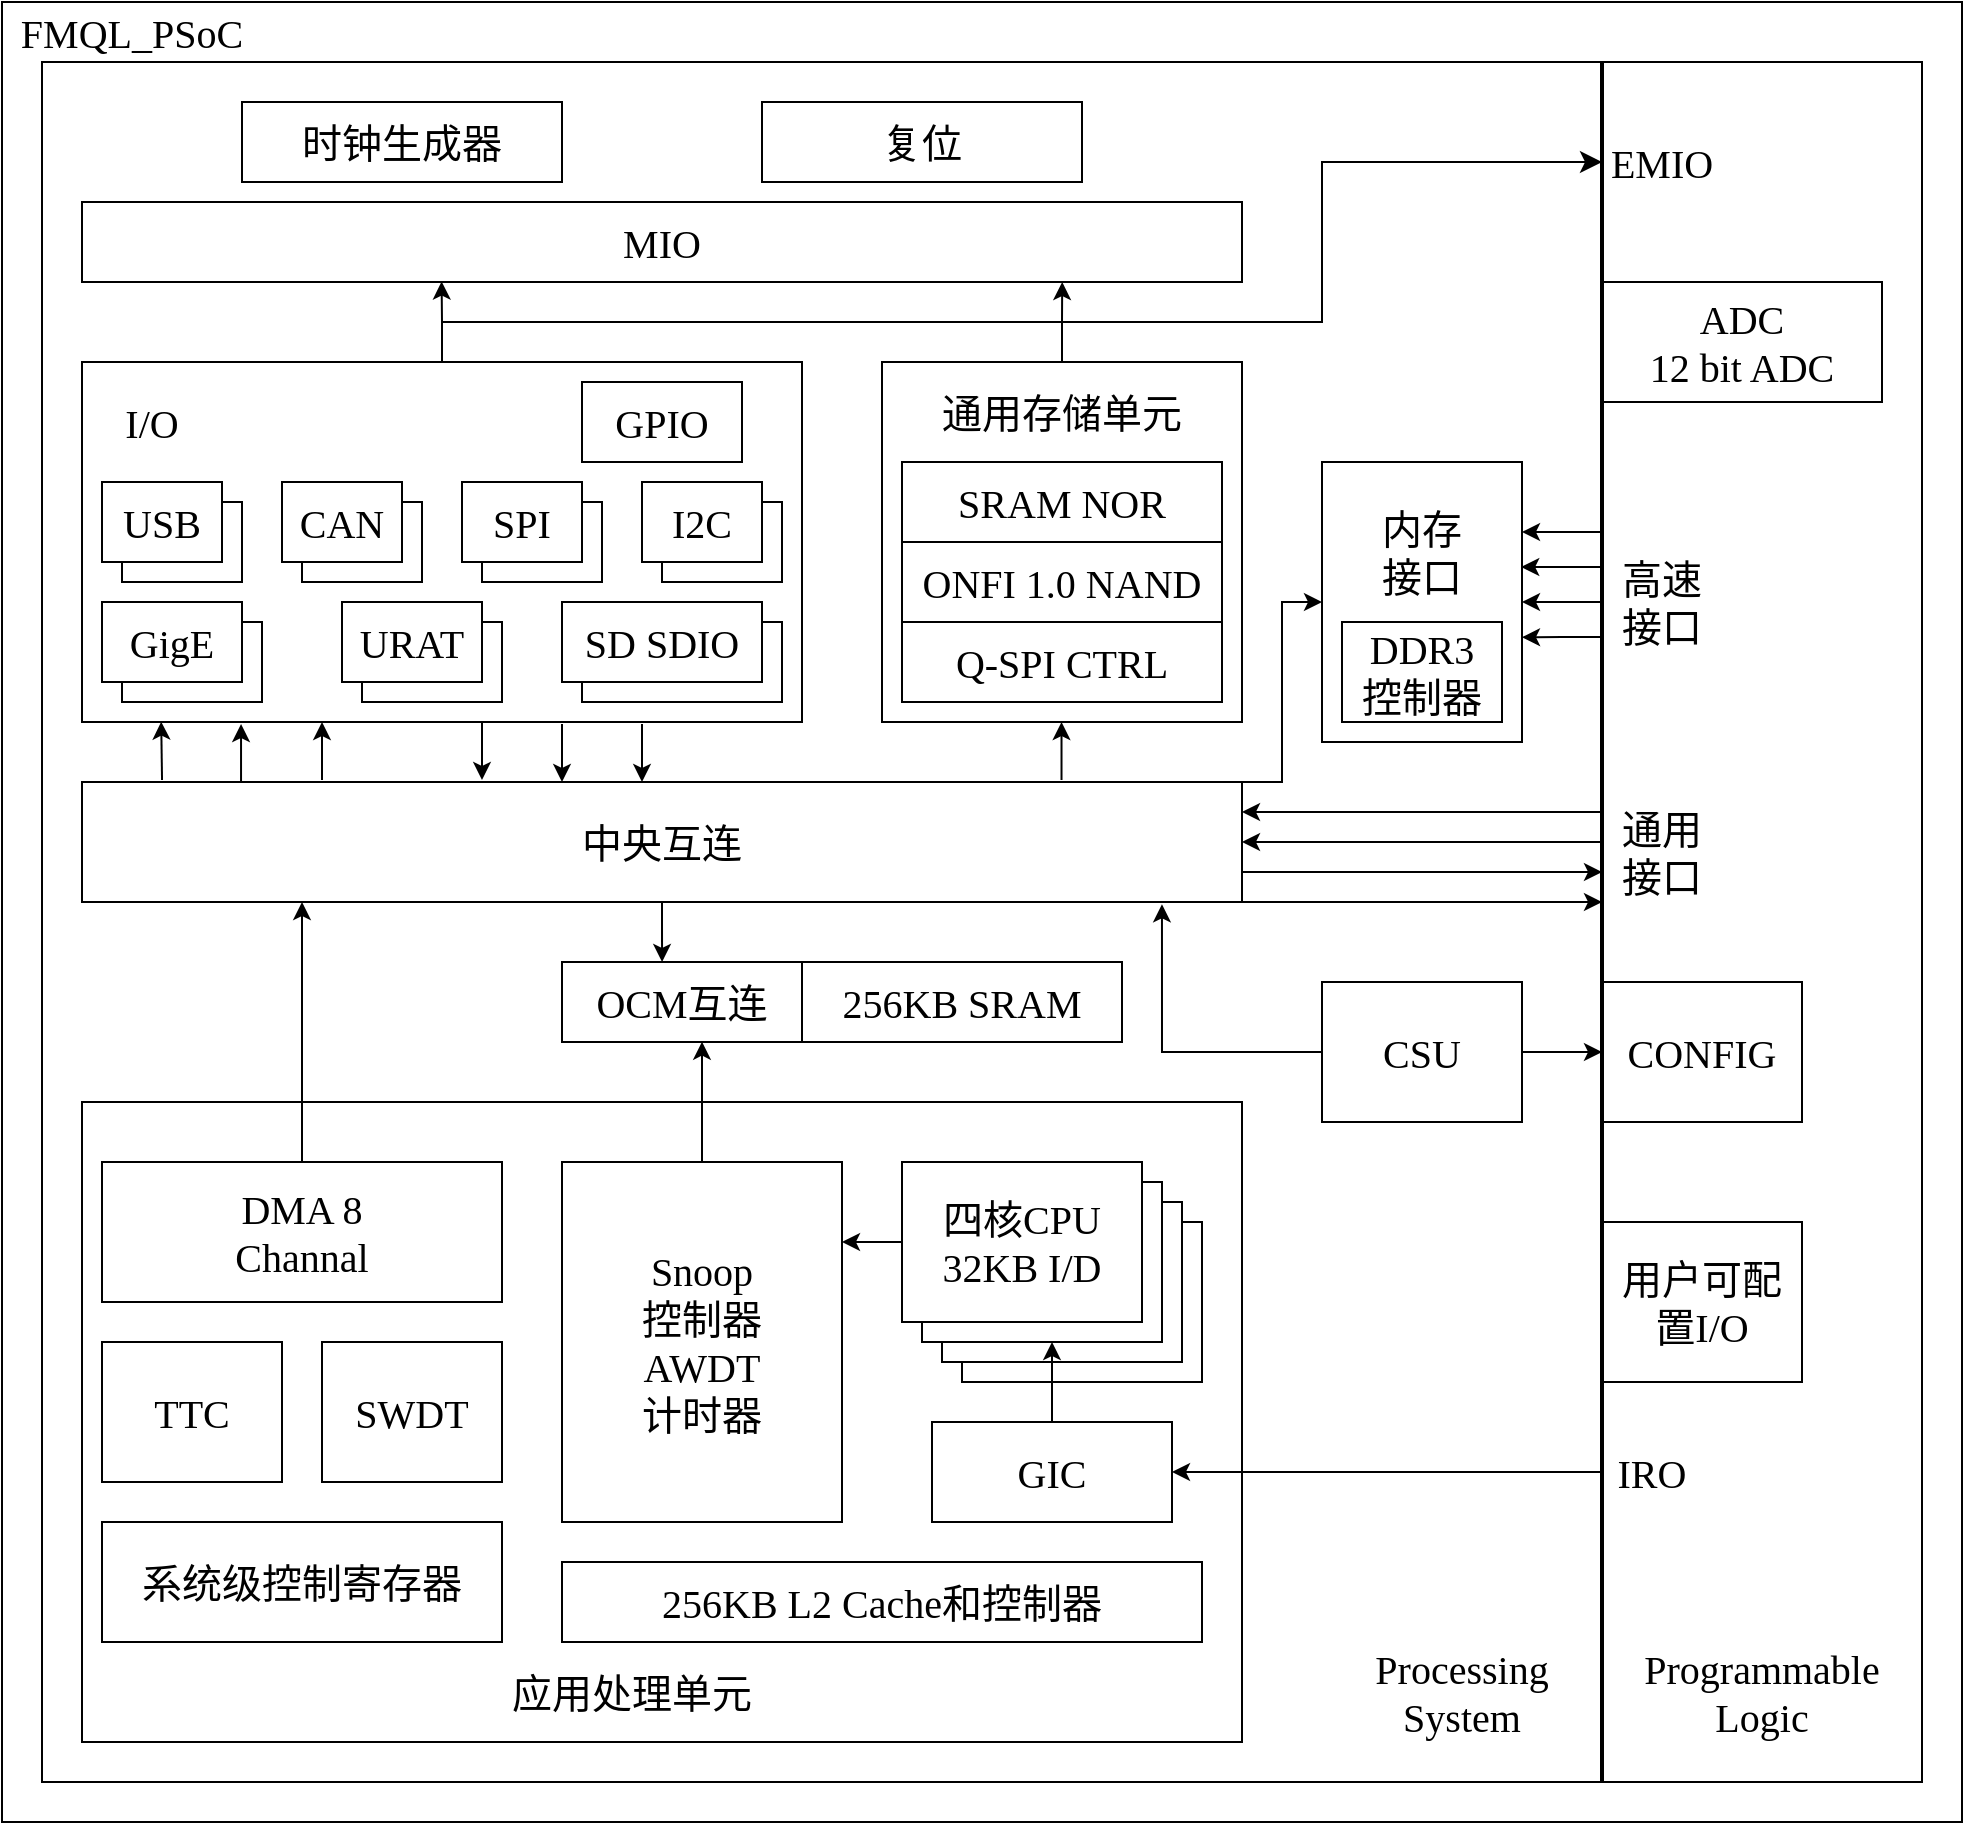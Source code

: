<mxfile version="24.0.0" type="github">
  <diagram name="第 1 页" id="74pcK1IsbcXQ7R1hPMTi">
    <mxGraphModel dx="3499" dy="1283" grid="1" gridSize="10" guides="1" tooltips="1" connect="1" arrows="1" fold="1" page="0" pageScale="1" pageWidth="827" pageHeight="1169" math="0" shadow="0">
      <root>
        <mxCell id="0" />
        <mxCell id="1" parent="0" />
        <mxCell id="eo6wNEDuXgDLhp5QCw0Y-1" value="" style="rounded=0;whiteSpace=wrap;html=1;fillColor=none;" vertex="1" parent="1">
          <mxGeometry x="-960" y="120" width="980" height="910" as="geometry" />
        </mxCell>
        <mxCell id="eo6wNEDuXgDLhp5QCw0Y-2" value="" style="rounded=0;whiteSpace=wrap;html=1;fillColor=none;" vertex="1" parent="1">
          <mxGeometry x="-940" y="150" width="940" height="860" as="geometry" />
        </mxCell>
        <mxCell id="eo6wNEDuXgDLhp5QCw0Y-76" value="" style="rounded=0;whiteSpace=wrap;html=1;strokeColor=default;align=center;verticalAlign=middle;fontFamily=宋体;fontSize=20;fontColor=default;fillColor=none;" vertex="1" parent="1">
          <mxGeometry x="-920" y="300" width="360" height="180" as="geometry" />
        </mxCell>
        <mxCell id="eo6wNEDuXgDLhp5QCw0Y-3" value="&lt;font face=&quot;微软雅黑&quot; style=&quot;font-size: 20px;&quot;&gt;FMQL_PSoC&lt;/font&gt;" style="text;html=1;align=center;verticalAlign=middle;whiteSpace=wrap;rounded=0;fontSize=20;" vertex="1" parent="1">
          <mxGeometry x="-960" y="120" width="130" height="30" as="geometry" />
        </mxCell>
        <mxCell id="eo6wNEDuXgDLhp5QCw0Y-4" value="&lt;font style=&quot;font-size: 20px;&quot;&gt;时钟生成器&lt;/font&gt;" style="rounded=0;whiteSpace=wrap;html=1;strokeColor=default;align=center;verticalAlign=middle;fontFamily=宋体;fontSize=20;fontColor=default;fillColor=none;" vertex="1" parent="1">
          <mxGeometry x="-840" y="170" width="160" height="40" as="geometry" />
        </mxCell>
        <mxCell id="eo6wNEDuXgDLhp5QCw0Y-5" value="&lt;font style=&quot;font-size: 20px;&quot;&gt;复位&lt;/font&gt;" style="rounded=0;whiteSpace=wrap;html=1;strokeColor=default;align=center;verticalAlign=middle;fontFamily=宋体;fontSize=20;fontColor=default;fillColor=none;" vertex="1" parent="1">
          <mxGeometry x="-580" y="170" width="160" height="40" as="geometry" />
        </mxCell>
        <mxCell id="eo6wNEDuXgDLhp5QCw0Y-8" value="" style="rounded=0;whiteSpace=wrap;html=1;strokeColor=default;align=center;verticalAlign=middle;fontFamily=宋体;fontSize=20;fontColor=default;fillColor=none;" vertex="1" parent="1">
          <mxGeometry x="-920" y="670" width="580" height="320" as="geometry" />
        </mxCell>
        <mxCell id="eo6wNEDuXgDLhp5QCw0Y-9" value="&lt;font style=&quot;font-size: 20px;&quot;&gt;系统级控制寄存器&lt;/font&gt;" style="rounded=0;whiteSpace=wrap;html=1;strokeColor=default;align=center;verticalAlign=middle;fontFamily=宋体;fontSize=20;fontColor=default;fillColor=none;" vertex="1" parent="1">
          <mxGeometry x="-910" y="880" width="200" height="60" as="geometry" />
        </mxCell>
        <mxCell id="eo6wNEDuXgDLhp5QCw0Y-84" style="edgeStyle=orthogonalEdgeStyle;rounded=0;orthogonalLoop=1;jettySize=auto;html=1;entryX=0;entryY=0.5;entryDx=0;entryDy=0;fontFamily=微软雅黑;fontSize=16;fontColor=default;exitX=1;exitY=0;exitDx=0;exitDy=0;" edge="1" parent="1" source="eo6wNEDuXgDLhp5QCw0Y-10" target="eo6wNEDuXgDLhp5QCw0Y-7">
          <mxGeometry relative="1" as="geometry">
            <mxPoint x="-340" y="520" as="sourcePoint" />
            <Array as="points">
              <mxPoint x="-320" y="510" />
              <mxPoint x="-320" y="420" />
            </Array>
          </mxGeometry>
        </mxCell>
        <mxCell id="eo6wNEDuXgDLhp5QCw0Y-85" style="edgeStyle=orthogonalEdgeStyle;rounded=0;orthogonalLoop=1;jettySize=auto;html=1;exitX=1;exitY=0.25;exitDx=0;exitDy=0;fontFamily=微软雅黑;fontSize=16;fontColor=default;startArrow=classic;startFill=1;endArrow=none;endFill=0;" edge="1" parent="1" source="eo6wNEDuXgDLhp5QCw0Y-10">
          <mxGeometry relative="1" as="geometry">
            <mxPoint x="-160" y="525" as="targetPoint" />
          </mxGeometry>
        </mxCell>
        <mxCell id="eo6wNEDuXgDLhp5QCw0Y-86" style="edgeStyle=orthogonalEdgeStyle;rounded=0;orthogonalLoop=1;jettySize=auto;html=1;exitX=1;exitY=0.5;exitDx=0;exitDy=0;fontFamily=微软雅黑;fontSize=16;fontColor=default;strokeColor=default;align=center;verticalAlign=middle;labelBackgroundColor=default;startArrow=classic;startFill=1;endArrow=none;endFill=0;" edge="1" parent="1" source="eo6wNEDuXgDLhp5QCw0Y-10">
          <mxGeometry relative="1" as="geometry">
            <mxPoint x="-160" y="540" as="targetPoint" />
          </mxGeometry>
        </mxCell>
        <mxCell id="eo6wNEDuXgDLhp5QCw0Y-87" style="edgeStyle=orthogonalEdgeStyle;rounded=0;orthogonalLoop=1;jettySize=auto;html=1;exitX=1;exitY=0.75;exitDx=0;exitDy=0;fontFamily=微软雅黑;fontSize=16;fontColor=default;" edge="1" parent="1" source="eo6wNEDuXgDLhp5QCw0Y-10">
          <mxGeometry relative="1" as="geometry">
            <mxPoint x="-160" y="555" as="targetPoint" />
          </mxGeometry>
        </mxCell>
        <mxCell id="eo6wNEDuXgDLhp5QCw0Y-89" style="edgeStyle=elbowEdgeStyle;rounded=0;orthogonalLoop=1;jettySize=auto;html=1;exitX=1;exitY=1;exitDx=0;exitDy=0;fontFamily=微软雅黑;fontSize=16;fontColor=default;elbow=vertical;" edge="1" parent="1" source="eo6wNEDuXgDLhp5QCw0Y-10">
          <mxGeometry relative="1" as="geometry">
            <mxPoint x="-160" y="570" as="targetPoint" />
          </mxGeometry>
        </mxCell>
        <mxCell id="eo6wNEDuXgDLhp5QCw0Y-10" value="&lt;font style=&quot;font-size: 20px;&quot;&gt;中央互连&lt;/font&gt;" style="rounded=0;whiteSpace=wrap;html=1;strokeColor=default;align=center;verticalAlign=middle;fontFamily=宋体;fontSize=20;fontColor=default;fillColor=none;" vertex="1" parent="1">
          <mxGeometry x="-920" y="510" width="580" height="60" as="geometry" />
        </mxCell>
        <mxCell id="eo6wNEDuXgDLhp5QCw0Y-12" value="MIO" style="rounded=0;whiteSpace=wrap;html=1;strokeColor=default;align=center;verticalAlign=middle;fontFamily=微软雅黑;fontSize=20;fontColor=default;fillColor=none;" vertex="1" parent="1">
          <mxGeometry x="-920" y="220" width="580" height="40" as="geometry" />
        </mxCell>
        <mxCell id="eo6wNEDuXgDLhp5QCw0Y-14" value="GPIO" style="rounded=0;whiteSpace=wrap;html=1;strokeColor=default;align=center;verticalAlign=middle;fontFamily=微软雅黑;fontSize=20;fontColor=default;fillColor=none;" vertex="1" parent="1">
          <mxGeometry x="-670" y="310" width="80" height="40" as="geometry" />
        </mxCell>
        <mxCell id="eo6wNEDuXgDLhp5QCw0Y-18" value="" style="group;fontSize=20;" vertex="1" connectable="0" parent="1">
          <mxGeometry x="-910" y="360" width="70" height="50" as="geometry" />
        </mxCell>
        <mxCell id="eo6wNEDuXgDLhp5QCw0Y-17" value="" style="rounded=0;whiteSpace=wrap;html=1;strokeColor=default;align=center;verticalAlign=middle;fontFamily=微软雅黑;fontSize=16;fontColor=default;fillColor=default;shadow=0;textShadow=0;" vertex="1" parent="eo6wNEDuXgDLhp5QCw0Y-18">
          <mxGeometry x="10" y="10" width="60" height="40" as="geometry" />
        </mxCell>
        <mxCell id="eo6wNEDuXgDLhp5QCw0Y-16" value="&lt;font style=&quot;font-size: 20px;&quot;&gt;USB&lt;/font&gt;" style="rounded=0;whiteSpace=wrap;html=1;strokeColor=default;align=center;verticalAlign=middle;fontFamily=微软雅黑;fontSize=16;fontColor=default;fillColor=default;shadow=0;textShadow=0;" vertex="1" parent="eo6wNEDuXgDLhp5QCw0Y-18">
          <mxGeometry width="60" height="40" as="geometry" />
        </mxCell>
        <mxCell id="eo6wNEDuXgDLhp5QCw0Y-19" value="" style="group;fontSize=20;" vertex="1" connectable="0" parent="1">
          <mxGeometry x="-730" y="360" width="70" height="50" as="geometry" />
        </mxCell>
        <mxCell id="eo6wNEDuXgDLhp5QCw0Y-20" value="" style="rounded=0;whiteSpace=wrap;html=1;strokeColor=default;align=center;verticalAlign=middle;fontFamily=微软雅黑;fontSize=16;fontColor=default;fillColor=default;shadow=0;textShadow=0;" vertex="1" parent="eo6wNEDuXgDLhp5QCw0Y-19">
          <mxGeometry x="10" y="10" width="60" height="40" as="geometry" />
        </mxCell>
        <mxCell id="eo6wNEDuXgDLhp5QCw0Y-21" value="&lt;font style=&quot;font-size: 20px;&quot;&gt;SPI&lt;/font&gt;" style="rounded=0;whiteSpace=wrap;html=1;strokeColor=default;align=center;verticalAlign=middle;fontFamily=微软雅黑;fontSize=16;fontColor=default;fillColor=default;shadow=0;textShadow=0;" vertex="1" parent="eo6wNEDuXgDLhp5QCw0Y-19">
          <mxGeometry width="60" height="40" as="geometry" />
        </mxCell>
        <mxCell id="eo6wNEDuXgDLhp5QCw0Y-22" value="" style="group;fontSize=20;" vertex="1" connectable="0" parent="1">
          <mxGeometry x="-640" y="360" width="70" height="50" as="geometry" />
        </mxCell>
        <mxCell id="eo6wNEDuXgDLhp5QCw0Y-23" value="" style="rounded=0;whiteSpace=wrap;html=1;strokeColor=default;align=center;verticalAlign=middle;fontFamily=微软雅黑;fontSize=16;fontColor=default;fillColor=default;shadow=0;textShadow=0;" vertex="1" parent="eo6wNEDuXgDLhp5QCw0Y-22">
          <mxGeometry x="10" y="10" width="60" height="40" as="geometry" />
        </mxCell>
        <mxCell id="eo6wNEDuXgDLhp5QCw0Y-24" value="&lt;font style=&quot;font-size: 20px;&quot;&gt;I2C&lt;/font&gt;" style="rounded=0;whiteSpace=wrap;html=1;strokeColor=default;align=center;verticalAlign=middle;fontFamily=微软雅黑;fontSize=16;fontColor=default;fillColor=default;shadow=0;textShadow=0;" vertex="1" parent="eo6wNEDuXgDLhp5QCw0Y-22">
          <mxGeometry width="60" height="40" as="geometry" />
        </mxCell>
        <mxCell id="eo6wNEDuXgDLhp5QCw0Y-25" value="" style="group;fontSize=20;" vertex="1" connectable="0" parent="1">
          <mxGeometry x="-820" y="360" width="70" height="50" as="geometry" />
        </mxCell>
        <mxCell id="eo6wNEDuXgDLhp5QCw0Y-26" value="" style="rounded=0;whiteSpace=wrap;html=1;strokeColor=default;align=center;verticalAlign=middle;fontFamily=微软雅黑;fontSize=16;fontColor=default;fillColor=default;shadow=0;textShadow=0;" vertex="1" parent="eo6wNEDuXgDLhp5QCw0Y-25">
          <mxGeometry x="10" y="10" width="60" height="40" as="geometry" />
        </mxCell>
        <mxCell id="eo6wNEDuXgDLhp5QCw0Y-27" value="&lt;font style=&quot;font-size: 20px;&quot;&gt;CAN&lt;/font&gt;" style="rounded=0;whiteSpace=wrap;html=1;strokeColor=default;align=center;verticalAlign=middle;fontFamily=微软雅黑;fontSize=16;fontColor=default;fillColor=default;shadow=0;textShadow=0;" vertex="1" parent="eo6wNEDuXgDLhp5QCw0Y-25">
          <mxGeometry width="60" height="40" as="geometry" />
        </mxCell>
        <mxCell id="eo6wNEDuXgDLhp5QCw0Y-28" value="" style="group;fontSize=20;" vertex="1" connectable="0" parent="1">
          <mxGeometry x="-910" y="420" width="80" height="50" as="geometry" />
        </mxCell>
        <mxCell id="eo6wNEDuXgDLhp5QCw0Y-29" value="" style="rounded=0;whiteSpace=wrap;html=1;strokeColor=default;align=center;verticalAlign=middle;fontFamily=微软雅黑;fontSize=16;fontColor=default;fillColor=default;shadow=0;textShadow=0;" vertex="1" parent="eo6wNEDuXgDLhp5QCw0Y-28">
          <mxGeometry x="10" y="10" width="70" height="40" as="geometry" />
        </mxCell>
        <mxCell id="eo6wNEDuXgDLhp5QCw0Y-30" value="&lt;font style=&quot;font-size: 20px;&quot; face=&quot;微软雅黑&quot;&gt;GigE&lt;/font&gt;" style="rounded=0;whiteSpace=wrap;html=1;strokeColor=default;align=center;verticalAlign=middle;fontFamily=微软雅黑;fontSize=16;fontColor=default;fillColor=default;shadow=0;textShadow=0;" vertex="1" parent="eo6wNEDuXgDLhp5QCw0Y-28">
          <mxGeometry width="70" height="40" as="geometry" />
        </mxCell>
        <mxCell id="eo6wNEDuXgDLhp5QCw0Y-34" value="" style="group;fontSize=20;" vertex="1" connectable="0" parent="1">
          <mxGeometry x="-790" y="420" width="80" height="50" as="geometry" />
        </mxCell>
        <mxCell id="eo6wNEDuXgDLhp5QCw0Y-35" value="" style="rounded=0;whiteSpace=wrap;html=1;strokeColor=default;align=center;verticalAlign=middle;fontFamily=微软雅黑;fontSize=16;fontColor=default;fillColor=default;shadow=0;textShadow=0;" vertex="1" parent="eo6wNEDuXgDLhp5QCw0Y-34">
          <mxGeometry x="10" y="10" width="70" height="40" as="geometry" />
        </mxCell>
        <mxCell id="eo6wNEDuXgDLhp5QCw0Y-36" value="&lt;font style=&quot;font-size: 20px;&quot; face=&quot;微软雅黑&quot;&gt;URAT&lt;/font&gt;&lt;span style=&quot;color: rgba(0, 0, 0, 0); font-family: monospace; font-size: 0px; text-align: start; text-wrap: nowrap;&quot;&gt;%3CmxGraphModel%3E%3Croot%3E%3CmxCell%20id%3D%220%22%2F%3E%3CmxCell%20id%3D%221%22%20parent%3D%220%22%2F%3E%3CmxCell%20id%3D%222%22%20value%3D%22%22%20style%3D%22group%3BfontSize%3D20%3B%22%20vertex%3D%221%22%20connectable%3D%220%22%20parent%3D%221%22%3E%3CmxGeometry%20x%3D%22-600%22%20y%3D%22560%22%20width%3D%2270%22%20height%3D%2250%22%20as%3D%22geometry%22%2F%3E%3C%2FmxCell%3E%3CmxCell%20id%3D%223%22%20value%3D%22%22%20style%3D%22rounded%3D0%3BwhiteSpace%3Dwrap%3Bhtml%3D1%3BstrokeColor%3Ddefault%3Balign%3Dcenter%3BverticalAlign%3Dmiddle%3BfontFamily%3D%E5%BE%AE%E8%BD%AF%E9%9B%85%E9%BB%91%3BfontSize%3D16%3BfontColor%3Ddefault%3BfillColor%3Ddefault%3Bshadow%3D0%3BtextShadow%3D0%3B%22%20vertex%3D%221%22%20parent%3D%222%22%3E%3CmxGeometry%20x%3D%2210%22%20y%3D%2210%22%20width%3D%2260%22%20height%3D%2240%22%20as%3D%22geometry%22%2F%3E%3C%2FmxCell%3E%3CmxCell%20id%3D%224%22%20value%3D%22%26lt%3Bfont%20style%3D%26quot%3Bfont-size%3A%2020px%3B%26quot%3B%20face%3D%26quot%3B%E5%BE%AE%E8%BD%AF%E9%9B%85%E9%BB%91%26quot%3B%26gt%3BGigE%26lt%3B%2Ffont%26gt%3B%22%20style%3D%22rounded%3D0%3BwhiteSpace%3Dwrap%3Bhtml%3D1%3BstrokeColor%3Ddefault%3Balign%3Dcenter%3BverticalAlign%3Dmiddle%3BfontFamily%3D%E5%BE%AE%E8%BD%AF%E9%9B%85%E9%BB%91%3BfontSize%3D16%3BfontColor%3Ddefault%3BfillColor%3Ddefault%3Bshadow%3D0%3BtextShadow%3D0%3B%22%20vertex%3D%221%22%20parent%3D%222%22%3E%3CmxGeometry%20width%3D%2260%22%20height%3D%2240%22%20as%3D%22geometry%22%2F%3E%3C%2FmxCell%3E%3C%2Froot%3E%3C%2FmxGraphModel%3E&lt;/span&gt;" style="rounded=0;whiteSpace=wrap;html=1;strokeColor=default;align=center;verticalAlign=middle;fontFamily=微软雅黑;fontSize=16;fontColor=default;fillColor=default;shadow=0;textShadow=0;" vertex="1" parent="eo6wNEDuXgDLhp5QCw0Y-34">
          <mxGeometry width="70" height="40" as="geometry" />
        </mxCell>
        <mxCell id="eo6wNEDuXgDLhp5QCw0Y-37" value="" style="group;fontSize=20;" vertex="1" connectable="0" parent="1">
          <mxGeometry x="-680" y="420" width="110" height="50" as="geometry" />
        </mxCell>
        <mxCell id="eo6wNEDuXgDLhp5QCw0Y-38" value="" style="rounded=0;whiteSpace=wrap;html=1;strokeColor=default;align=center;verticalAlign=middle;fontFamily=微软雅黑;fontSize=16;fontColor=default;fillColor=default;shadow=0;textShadow=0;" vertex="1" parent="eo6wNEDuXgDLhp5QCw0Y-37">
          <mxGeometry x="10" y="10" width="100" height="40" as="geometry" />
        </mxCell>
        <mxCell id="eo6wNEDuXgDLhp5QCw0Y-39" value="&lt;font style=&quot;font-size: 20px;&quot; face=&quot;微软雅黑&quot;&gt;SD SDIO&lt;/font&gt;" style="rounded=0;whiteSpace=wrap;html=1;strokeColor=default;align=center;verticalAlign=middle;fontFamily=微软雅黑;fontSize=16;fontColor=default;fillColor=default;shadow=0;textShadow=0;" vertex="1" parent="eo6wNEDuXgDLhp5QCw0Y-37">
          <mxGeometry width="100" height="40" as="geometry" />
        </mxCell>
        <mxCell id="eo6wNEDuXgDLhp5QCw0Y-43" value="" style="group" vertex="1" connectable="0" parent="1">
          <mxGeometry x="-300" y="350" width="100" height="140" as="geometry" />
        </mxCell>
        <mxCell id="eo6wNEDuXgDLhp5QCw0Y-7" value="&lt;div style=&quot;font-size: 20px;&quot;&gt;&lt;div style=&quot;font-size: 20px;&quot;&gt;&lt;br style=&quot;font-size: 20px;&quot;&gt;&lt;/div&gt;&lt;/div&gt;" style="rounded=0;whiteSpace=wrap;html=1;strokeColor=default;align=center;verticalAlign=middle;fontFamily=宋体;fontSize=20;fontColor=default;fillColor=none;" vertex="1" parent="eo6wNEDuXgDLhp5QCw0Y-43">
          <mxGeometry width="100" height="140" as="geometry" />
        </mxCell>
        <mxCell id="eo6wNEDuXgDLhp5QCw0Y-11" value="&lt;font style=&quot;font-size: 20px;&quot; face=&quot;微软雅黑&quot;&gt;DDR3&lt;/font&gt;&lt;div style=&quot;font-size: 20px;&quot;&gt;&lt;font style=&quot;font-size: 20px;&quot;&gt;控制器&lt;/font&gt;&lt;/div&gt;" style="rounded=0;whiteSpace=wrap;html=1;strokeColor=default;align=center;verticalAlign=middle;fontFamily=宋体;fontSize=20;fontColor=default;fillColor=none;" vertex="1" parent="eo6wNEDuXgDLhp5QCw0Y-43">
          <mxGeometry x="10" y="80" width="80" height="50" as="geometry" />
        </mxCell>
        <mxCell id="eo6wNEDuXgDLhp5QCw0Y-110" value="&lt;font face=&quot;宋体&quot;&gt;内存&lt;/font&gt;&lt;br&gt;&lt;div&gt;&lt;font face=&quot;宋体&quot;&gt;接口&lt;/font&gt;&lt;/div&gt;" style="text;html=1;align=center;verticalAlign=middle;whiteSpace=wrap;rounded=0;fontSize=20;" vertex="1" parent="eo6wNEDuXgDLhp5QCw0Y-43">
          <mxGeometry x="20" y="10" width="60" height="70" as="geometry" />
        </mxCell>
        <mxCell id="eo6wNEDuXgDLhp5QCw0Y-108" style="edgeStyle=orthogonalEdgeStyle;rounded=0;orthogonalLoop=1;jettySize=auto;html=1;entryX=0;entryY=0.5;entryDx=0;entryDy=0;fontFamily=微软雅黑;fontSize=16;fontColor=default;" edge="1" parent="1" source="eo6wNEDuXgDLhp5QCw0Y-51" target="eo6wNEDuXgDLhp5QCw0Y-52">
          <mxGeometry relative="1" as="geometry" />
        </mxCell>
        <mxCell id="eo6wNEDuXgDLhp5QCw0Y-51" value="&lt;font face=&quot;微软雅黑&quot;&gt;CSU&lt;/font&gt;" style="rounded=0;whiteSpace=wrap;html=1;strokeColor=default;align=center;verticalAlign=middle;fontFamily=宋体;fontSize=20;fontColor=default;fillColor=none;" vertex="1" parent="1">
          <mxGeometry x="-300" y="610" width="100" height="70" as="geometry" />
        </mxCell>
        <mxCell id="eo6wNEDuXgDLhp5QCw0Y-52" value="&lt;font face=&quot;微软雅黑&quot;&gt;CONFIG&lt;/font&gt;" style="rounded=0;whiteSpace=wrap;html=1;strokeColor=default;align=center;verticalAlign=middle;fontFamily=宋体;fontSize=20;fontColor=default;fillColor=none;" vertex="1" parent="1">
          <mxGeometry x="-160" y="610" width="100" height="70" as="geometry" />
        </mxCell>
        <mxCell id="eo6wNEDuXgDLhp5QCw0Y-54" value="&lt;font face=&quot;宋体&quot;&gt;用户可配置&lt;/font&gt;&lt;font face=&quot;微软雅黑&quot;&gt;I/O&lt;/font&gt;" style="rounded=0;whiteSpace=wrap;html=1;strokeColor=default;align=center;verticalAlign=middle;fontFamily=宋体;fontSize=20;fontColor=default;fillColor=none;" vertex="1" parent="1">
          <mxGeometry x="-160" y="730" width="100" height="80" as="geometry" />
        </mxCell>
        <mxCell id="eo6wNEDuXgDLhp5QCw0Y-55" value="&lt;span style=&quot;font-size: 20px;&quot;&gt;ADC&lt;/span&gt;&lt;div&gt;&lt;span style=&quot;font-size: 20px;&quot;&gt;12 bit ADC&lt;/span&gt;&lt;/div&gt;" style="rounded=0;whiteSpace=wrap;html=1;strokeColor=default;align=center;verticalAlign=middle;fontFamily=微软雅黑;fontSize=16;fontColor=default;fillColor=none;shadow=0;textShadow=0;" vertex="1" parent="1">
          <mxGeometry x="-160" y="260" width="140" height="60" as="geometry" />
        </mxCell>
        <mxCell id="eo6wNEDuXgDLhp5QCw0Y-56" value="&lt;font face=&quot;微软雅黑&quot;&gt;GIC&lt;/font&gt;" style="rounded=0;whiteSpace=wrap;html=1;strokeColor=default;align=center;verticalAlign=middle;fontFamily=宋体;fontSize=20;fontColor=default;fillColor=none;" vertex="1" parent="1">
          <mxGeometry x="-495" y="830" width="120" height="50" as="geometry" />
        </mxCell>
        <mxCell id="eo6wNEDuXgDLhp5QCw0Y-63" value="" style="group" vertex="1" connectable="0" parent="1">
          <mxGeometry x="-510" y="700" width="150" height="110" as="geometry" />
        </mxCell>
        <mxCell id="eo6wNEDuXgDLhp5QCw0Y-62" value="" style="rounded=0;whiteSpace=wrap;html=1;strokeColor=default;align=center;verticalAlign=middle;fontFamily=宋体;fontSize=20;fontColor=default;fillColor=default;" vertex="1" parent="eo6wNEDuXgDLhp5QCw0Y-63">
          <mxGeometry x="30" y="30" width="120" height="80" as="geometry" />
        </mxCell>
        <mxCell id="eo6wNEDuXgDLhp5QCw0Y-61" value="" style="rounded=0;whiteSpace=wrap;html=1;strokeColor=default;align=center;verticalAlign=middle;fontFamily=宋体;fontSize=20;fontColor=default;fillColor=default;" vertex="1" parent="eo6wNEDuXgDLhp5QCw0Y-63">
          <mxGeometry x="20" y="20" width="120" height="80" as="geometry" />
        </mxCell>
        <mxCell id="eo6wNEDuXgDLhp5QCw0Y-59" value="" style="rounded=0;whiteSpace=wrap;html=1;strokeColor=default;align=center;verticalAlign=middle;fontFamily=宋体;fontSize=20;fontColor=default;fillColor=default;" vertex="1" parent="eo6wNEDuXgDLhp5QCw0Y-63">
          <mxGeometry x="10" y="10" width="120" height="80" as="geometry" />
        </mxCell>
        <mxCell id="eo6wNEDuXgDLhp5QCw0Y-57" value="四核&lt;font face=&quot;微软雅黑&quot;&gt;CPU&lt;/font&gt;&lt;div&gt;&lt;font face=&quot;微软雅黑&quot;&gt;32KB I/D&lt;/font&gt;&lt;/div&gt;" style="rounded=0;whiteSpace=wrap;html=1;strokeColor=default;align=center;verticalAlign=middle;fontFamily=宋体;fontSize=20;fontColor=default;fillColor=default;" vertex="1" parent="eo6wNEDuXgDLhp5QCw0Y-63">
          <mxGeometry width="120" height="80" as="geometry" />
        </mxCell>
        <mxCell id="eo6wNEDuXgDLhp5QCw0Y-64" value="&lt;font face=&quot;微软雅黑&quot;&gt;DMA 8&lt;/font&gt;&lt;div&gt;&lt;font face=&quot;微软雅黑&quot;&gt;Channal&lt;/font&gt;&lt;/div&gt;" style="rounded=0;whiteSpace=wrap;html=1;strokeColor=default;align=center;verticalAlign=middle;fontFamily=宋体;fontSize=20;fontColor=default;fillColor=none;" vertex="1" parent="1">
          <mxGeometry x="-910" y="700" width="200" height="70" as="geometry" />
        </mxCell>
        <mxCell id="eo6wNEDuXgDLhp5QCw0Y-66" value="&lt;font face=&quot;微软雅黑&quot;&gt;TTC&lt;/font&gt;" style="rounded=0;whiteSpace=wrap;html=1;strokeColor=default;align=center;verticalAlign=middle;fontFamily=宋体;fontSize=20;fontColor=default;fillColor=none;" vertex="1" parent="1">
          <mxGeometry x="-910" y="790" width="90" height="70" as="geometry" />
        </mxCell>
        <mxCell id="eo6wNEDuXgDLhp5QCw0Y-67" value="&lt;font face=&quot;微软雅黑&quot;&gt;SWDT&lt;/font&gt;" style="rounded=0;whiteSpace=wrap;html=1;strokeColor=default;align=center;verticalAlign=middle;fontFamily=宋体;fontSize=20;fontColor=default;fillColor=none;" vertex="1" parent="1">
          <mxGeometry x="-800" y="790" width="90" height="70" as="geometry" />
        </mxCell>
        <mxCell id="eo6wNEDuXgDLhp5QCw0Y-68" value="&lt;font face=&quot;微软雅黑&quot;&gt;Snoop&lt;/font&gt;&lt;div&gt;控制器&lt;/div&gt;&lt;div&gt;&lt;font face=&quot;微软雅黑&quot;&gt;AWDT&lt;/font&gt;&lt;/div&gt;&lt;div&gt;&lt;font face=&quot;宋体&quot;&gt;计时器&lt;/font&gt;&lt;/div&gt;" style="rounded=0;whiteSpace=wrap;html=1;strokeColor=default;align=center;verticalAlign=middle;fontFamily=宋体;fontSize=20;fontColor=default;fillColor=none;" vertex="1" parent="1">
          <mxGeometry x="-680" y="700" width="140" height="180" as="geometry" />
        </mxCell>
        <mxCell id="eo6wNEDuXgDLhp5QCw0Y-69" value="256KB L2 Cache&lt;font face=&quot;宋体&quot;&gt;和控制器&lt;/font&gt;" style="rounded=0;whiteSpace=wrap;html=1;strokeColor=default;align=center;verticalAlign=middle;fontFamily=微软雅黑;fontSize=20;fontColor=default;fillColor=none;" vertex="1" parent="1">
          <mxGeometry x="-680" y="900" width="320" height="40" as="geometry" />
        </mxCell>
        <mxCell id="eo6wNEDuXgDLhp5QCw0Y-70" value="" style="group" vertex="1" connectable="0" parent="1">
          <mxGeometry x="-680" y="600" width="280" height="40" as="geometry" />
        </mxCell>
        <mxCell id="eo6wNEDuXgDLhp5QCw0Y-48" value="&lt;font style=&quot;font-size: 20px;&quot; face=&quot;微软雅黑&quot;&gt;OCM&lt;/font&gt;&lt;font face=&quot;宋体&quot; style=&quot;font-size: 20px;&quot;&gt;互连&lt;/font&gt;" style="rounded=0;whiteSpace=wrap;html=1;strokeColor=default;align=center;verticalAlign=middle;fontFamily=微软雅黑;fontSize=16;fontColor=default;fillColor=none;shadow=0;textShadow=0;" vertex="1" parent="eo6wNEDuXgDLhp5QCw0Y-70">
          <mxGeometry width="120" height="40" as="geometry" />
        </mxCell>
        <mxCell id="eo6wNEDuXgDLhp5QCw0Y-50" value="&lt;span style=&quot;font-size: 20px;&quot;&gt;256KB SRAM&lt;/span&gt;" style="rounded=0;whiteSpace=wrap;html=1;strokeColor=default;align=center;verticalAlign=middle;fontFamily=微软雅黑;fontSize=16;fontColor=default;fillColor=none;shadow=0;textShadow=0;" vertex="1" parent="eo6wNEDuXgDLhp5QCw0Y-70">
          <mxGeometry x="120" width="160" height="40" as="geometry" />
        </mxCell>
        <mxCell id="eo6wNEDuXgDLhp5QCw0Y-71" value="&lt;font face=&quot;宋体&quot; style=&quot;font-size: 20px;&quot;&gt;应用处理单元&lt;/font&gt;" style="text;html=1;align=center;verticalAlign=middle;whiteSpace=wrap;rounded=0;fontSize=20;" vertex="1" parent="1">
          <mxGeometry x="-710" y="950" width="130" height="30" as="geometry" />
        </mxCell>
        <mxCell id="eo6wNEDuXgDLhp5QCw0Y-72" value="&lt;font face=&quot;微软雅黑&quot; style=&quot;font-size: 20px;&quot;&gt;Processing&lt;/font&gt;&lt;div&gt;&lt;font face=&quot;微软雅黑&quot; style=&quot;font-size: 20px;&quot;&gt;System&lt;/font&gt;&lt;/div&gt;" style="text;html=1;align=center;verticalAlign=middle;whiteSpace=wrap;rounded=0;fontSize=20;" vertex="1" parent="1">
          <mxGeometry x="-300" y="930" width="140" height="70" as="geometry" />
        </mxCell>
        <mxCell id="eo6wNEDuXgDLhp5QCw0Y-73" value="&lt;font face=&quot;微软雅黑&quot;&gt;Programmable&lt;/font&gt;&lt;div&gt;&lt;font face=&quot;微软雅黑&quot;&gt;Logic&lt;/font&gt;&lt;/div&gt;" style="text;html=1;align=center;verticalAlign=middle;whiteSpace=wrap;rounded=0;fontSize=20;" vertex="1" parent="1">
          <mxGeometry x="-160" y="930" width="160" height="70" as="geometry" />
        </mxCell>
        <mxCell id="eo6wNEDuXgDLhp5QCw0Y-98" style="edgeStyle=orthogonalEdgeStyle;rounded=0;orthogonalLoop=1;jettySize=auto;html=1;exitX=0;exitY=0.5;exitDx=0;exitDy=0;entryX=1;entryY=0.5;entryDx=0;entryDy=0;fontFamily=微软雅黑;fontSize=16;fontColor=default;" edge="1" parent="1" source="eo6wNEDuXgDLhp5QCw0Y-74" target="eo6wNEDuXgDLhp5QCw0Y-56">
          <mxGeometry relative="1" as="geometry" />
        </mxCell>
        <mxCell id="eo6wNEDuXgDLhp5QCw0Y-74" value="&lt;font face=&quot;微软雅黑&quot;&gt;IRO&lt;/font&gt;" style="text;html=1;align=center;verticalAlign=middle;whiteSpace=wrap;rounded=0;fontSize=20;" vertex="1" parent="1">
          <mxGeometry x="-160" y="840" width="50" height="30" as="geometry" />
        </mxCell>
        <mxCell id="eo6wNEDuXgDLhp5QCw0Y-75" value="" style="endArrow=none;html=1;rounded=0;fontFamily=微软雅黑;fontSize=16;fontColor=default;strokeWidth=2;edgeStyle=elbowEdgeStyle;" edge="1" parent="1">
          <mxGeometry width="50" height="50" relative="1" as="geometry">
            <mxPoint x="-160" y="1010" as="sourcePoint" />
            <mxPoint x="-160" y="150" as="targetPoint" />
          </mxGeometry>
        </mxCell>
        <mxCell id="eo6wNEDuXgDLhp5QCw0Y-78" value="&lt;font face=&quot;微软雅黑&quot;&gt;I/O&lt;/font&gt;" style="text;html=1;align=center;verticalAlign=middle;whiteSpace=wrap;rounded=0;fontSize=20;" vertex="1" parent="1">
          <mxGeometry x="-910" y="315" width="50" height="30" as="geometry" />
        </mxCell>
        <mxCell id="eo6wNEDuXgDLhp5QCw0Y-6" value="" style="rounded=0;whiteSpace=wrap;html=1;strokeColor=default;align=center;verticalAlign=middle;fontFamily=宋体;fontSize=20;fontColor=default;fillColor=none;" vertex="1" parent="1">
          <mxGeometry x="-520" y="300" width="180" height="180" as="geometry" />
        </mxCell>
        <mxCell id="eo6wNEDuXgDLhp5QCw0Y-41" value="&lt;font style=&quot;font-size: 20px;&quot; face=&quot;微软雅黑&quot;&gt;SRAM NOR&lt;/font&gt;" style="rounded=0;whiteSpace=wrap;html=1;strokeColor=default;align=center;verticalAlign=middle;fontFamily=微软雅黑;fontSize=16;fontColor=default;fillColor=none;shadow=0;textShadow=0;" vertex="1" parent="1">
          <mxGeometry x="-510" y="350" width="160" height="40" as="geometry" />
        </mxCell>
        <mxCell id="eo6wNEDuXgDLhp5QCw0Y-42" value="&lt;font style=&quot;font-size: 20px;&quot; face=&quot;微软雅黑&quot;&gt;ONFI 1.0 NAND&lt;/font&gt;" style="rounded=0;whiteSpace=wrap;html=1;strokeColor=default;align=center;verticalAlign=middle;fontFamily=微软雅黑;fontSize=16;fontColor=default;fillColor=none;shadow=0;textShadow=0;" vertex="1" parent="1">
          <mxGeometry x="-510" y="390" width="160" height="40" as="geometry" />
        </mxCell>
        <mxCell id="eo6wNEDuXgDLhp5QCw0Y-45" value="&lt;font style=&quot;font-size: 20px;&quot; face=&quot;微软雅黑&quot;&gt;Q-SPI CTRL&lt;/font&gt;" style="rounded=0;whiteSpace=wrap;html=1;strokeColor=default;align=center;verticalAlign=middle;fontFamily=微软雅黑;fontSize=16;fontColor=default;fillColor=none;shadow=0;textShadow=0;" vertex="1" parent="1">
          <mxGeometry x="-510" y="430" width="160" height="40" as="geometry" />
        </mxCell>
        <mxCell id="eo6wNEDuXgDLhp5QCw0Y-82" value="&lt;font face=&quot;宋体&quot;&gt;通用存储单元&lt;/font&gt;" style="text;html=1;align=center;verticalAlign=middle;whiteSpace=wrap;rounded=0;fontSize=20;" vertex="1" parent="1">
          <mxGeometry x="-495" y="310" width="130" height="30" as="geometry" />
        </mxCell>
        <mxCell id="eo6wNEDuXgDLhp5QCw0Y-83" style="edgeStyle=elbowEdgeStyle;rounded=0;orthogonalLoop=1;jettySize=auto;html=1;fontFamily=微软雅黑;fontSize=16;fontColor=default;" edge="1" parent="1" source="eo6wNEDuXgDLhp5QCw0Y-64" target="eo6wNEDuXgDLhp5QCw0Y-10">
          <mxGeometry relative="1" as="geometry">
            <Array as="points">
              <mxPoint x="-810" y="560" />
            </Array>
          </mxGeometry>
        </mxCell>
        <mxCell id="eo6wNEDuXgDLhp5QCw0Y-91" style="edgeStyle=orthogonalEdgeStyle;rounded=0;orthogonalLoop=1;jettySize=auto;html=1;entryX=0.845;entryY=1;entryDx=0;entryDy=0;entryPerimeter=0;fontFamily=微软雅黑;fontSize=16;fontColor=default;" edge="1" parent="1" source="eo6wNEDuXgDLhp5QCw0Y-6" target="eo6wNEDuXgDLhp5QCw0Y-12">
          <mxGeometry relative="1" as="geometry" />
        </mxCell>
        <mxCell id="eo6wNEDuXgDLhp5QCw0Y-92" value="" style="edgeStyle=elbowEdgeStyle;elbow=horizontal;endArrow=classic;html=1;curved=0;rounded=0;endSize=8;startSize=8;fontFamily=微软雅黑;fontSize=16;fontColor=default;" edge="1" parent="1">
          <mxGeometry width="50" height="50" relative="1" as="geometry">
            <mxPoint x="-740" y="280" as="sourcePoint" />
            <mxPoint x="-160" y="200" as="targetPoint" />
            <Array as="points">
              <mxPoint x="-300" y="230" />
            </Array>
          </mxGeometry>
        </mxCell>
        <mxCell id="eo6wNEDuXgDLhp5QCw0Y-93" value="&lt;font face=&quot;微软雅黑&quot;&gt;EMIO&lt;/font&gt;" style="text;html=1;align=center;verticalAlign=middle;whiteSpace=wrap;rounded=0;fontSize=20;" vertex="1" parent="1">
          <mxGeometry x="-160" y="180" width="60" height="40" as="geometry" />
        </mxCell>
        <mxCell id="eo6wNEDuXgDLhp5QCw0Y-114" style="edgeStyle=orthogonalEdgeStyle;rounded=0;orthogonalLoop=1;jettySize=auto;html=1;exitX=0;exitY=0.5;exitDx=0;exitDy=0;entryX=1;entryY=0.5;entryDx=0;entryDy=0;fontFamily=微软雅黑;fontSize=16;fontColor=default;" edge="1" parent="1" source="eo6wNEDuXgDLhp5QCw0Y-95" target="eo6wNEDuXgDLhp5QCw0Y-7">
          <mxGeometry relative="1" as="geometry" />
        </mxCell>
        <mxCell id="eo6wNEDuXgDLhp5QCw0Y-95" value="&lt;font face=&quot;宋体&quot;&gt;高速&lt;/font&gt;&lt;div&gt;&lt;font face=&quot;宋体&quot;&gt;接口&lt;/font&gt;&lt;/div&gt;" style="text;html=1;align=center;verticalAlign=middle;whiteSpace=wrap;rounded=0;fontSize=20;" vertex="1" parent="1">
          <mxGeometry x="-160" y="385" width="60" height="70" as="geometry" />
        </mxCell>
        <mxCell id="eo6wNEDuXgDLhp5QCw0Y-96" value="&lt;font face=&quot;宋体&quot;&gt;通用&lt;/font&gt;&lt;br&gt;&lt;div&gt;&lt;font face=&quot;宋体&quot;&gt;接口&lt;/font&gt;&lt;/div&gt;" style="text;html=1;align=center;verticalAlign=middle;whiteSpace=wrap;rounded=0;fontSize=20;" vertex="1" parent="1">
          <mxGeometry x="-160" y="510" width="60" height="70" as="geometry" />
        </mxCell>
        <mxCell id="eo6wNEDuXgDLhp5QCw0Y-99" value="" style="endArrow=classic;html=1;rounded=0;fontFamily=微软雅黑;fontSize=16;fontColor=default;exitX=0.069;exitY=-0.017;exitDx=0;exitDy=0;exitPerimeter=0;entryX=0.11;entryY=0.999;entryDx=0;entryDy=0;entryPerimeter=0;" edge="1" parent="1" source="eo6wNEDuXgDLhp5QCw0Y-10" target="eo6wNEDuXgDLhp5QCw0Y-76">
          <mxGeometry width="50" height="50" relative="1" as="geometry">
            <mxPoint x="440" y="650" as="sourcePoint" />
            <mxPoint x="-880" y="482" as="targetPoint" />
          </mxGeometry>
        </mxCell>
        <mxCell id="eo6wNEDuXgDLhp5QCw0Y-101" value="" style="endArrow=classic;html=1;rounded=0;fontFamily=微软雅黑;fontSize=16;fontColor=default;exitX=0.069;exitY=-0.017;exitDx=0;exitDy=0;exitPerimeter=0;entryX=0.11;entryY=0.999;entryDx=0;entryDy=0;entryPerimeter=0;" edge="1" parent="1">
          <mxGeometry width="50" height="50" relative="1" as="geometry">
            <mxPoint x="-840.48" y="510" as="sourcePoint" />
            <mxPoint x="-840.48" y="481" as="targetPoint" />
          </mxGeometry>
        </mxCell>
        <mxCell id="eo6wNEDuXgDLhp5QCw0Y-102" value="" style="endArrow=classic;html=1;rounded=0;fontFamily=微软雅黑;fontSize=16;fontColor=default;exitX=0.069;exitY=-0.017;exitDx=0;exitDy=0;exitPerimeter=0;entryX=0.11;entryY=0.999;entryDx=0;entryDy=0;entryPerimeter=0;" edge="1" parent="1">
          <mxGeometry width="50" height="50" relative="1" as="geometry">
            <mxPoint x="-800" y="509" as="sourcePoint" />
            <mxPoint x="-800" y="480" as="targetPoint" />
          </mxGeometry>
        </mxCell>
        <mxCell id="eo6wNEDuXgDLhp5QCw0Y-103" value="" style="endArrow=none;html=1;rounded=0;fontFamily=微软雅黑;fontSize=16;fontColor=default;exitX=0.069;exitY=-0.017;exitDx=0;exitDy=0;exitPerimeter=0;entryX=0.11;entryY=0.999;entryDx=0;entryDy=0;entryPerimeter=0;startArrow=classic;startFill=1;endFill=0;" edge="1" parent="1">
          <mxGeometry width="50" height="50" relative="1" as="geometry">
            <mxPoint x="-720" y="509" as="sourcePoint" />
            <mxPoint x="-720" y="480" as="targetPoint" />
          </mxGeometry>
        </mxCell>
        <mxCell id="eo6wNEDuXgDLhp5QCw0Y-104" value="" style="endArrow=none;html=1;rounded=0;fontFamily=微软雅黑;fontSize=16;fontColor=default;exitX=0.069;exitY=-0.017;exitDx=0;exitDy=0;exitPerimeter=0;entryX=0.11;entryY=0.999;entryDx=0;entryDy=0;entryPerimeter=0;startArrow=classic;startFill=1;endFill=0;" edge="1" parent="1">
          <mxGeometry width="50" height="50" relative="1" as="geometry">
            <mxPoint x="-680" y="510" as="sourcePoint" />
            <mxPoint x="-680" y="481" as="targetPoint" />
          </mxGeometry>
        </mxCell>
        <mxCell id="eo6wNEDuXgDLhp5QCw0Y-105" value="" style="endArrow=none;html=1;rounded=0;fontFamily=微软雅黑;fontSize=16;fontColor=default;exitX=0.069;exitY=-0.017;exitDx=0;exitDy=0;exitPerimeter=0;entryX=0.11;entryY=0.999;entryDx=0;entryDy=0;entryPerimeter=0;startArrow=classic;startFill=1;endFill=0;" edge="1" parent="1">
          <mxGeometry width="50" height="50" relative="1" as="geometry">
            <mxPoint x="-640" y="510" as="sourcePoint" />
            <mxPoint x="-640" y="481" as="targetPoint" />
          </mxGeometry>
        </mxCell>
        <mxCell id="eo6wNEDuXgDLhp5QCw0Y-106" value="" style="endArrow=classic;html=1;rounded=0;fontFamily=微软雅黑;fontSize=16;fontColor=default;exitX=0.069;exitY=-0.017;exitDx=0;exitDy=0;exitPerimeter=0;entryX=0.11;entryY=0.999;entryDx=0;entryDy=0;entryPerimeter=0;" edge="1" parent="1">
          <mxGeometry width="50" height="50" relative="1" as="geometry">
            <mxPoint x="-430.24" y="509" as="sourcePoint" />
            <mxPoint x="-430.24" y="480" as="targetPoint" />
          </mxGeometry>
        </mxCell>
        <mxCell id="eo6wNEDuXgDLhp5QCw0Y-107" style="edgeStyle=orthogonalEdgeStyle;rounded=0;orthogonalLoop=1;jettySize=auto;html=1;entryX=0.931;entryY=1.019;entryDx=0;entryDy=0;entryPerimeter=0;fontFamily=微软雅黑;fontSize=16;fontColor=default;" edge="1" parent="1" source="eo6wNEDuXgDLhp5QCw0Y-51" target="eo6wNEDuXgDLhp5QCw0Y-10">
          <mxGeometry relative="1" as="geometry" />
        </mxCell>
        <mxCell id="eo6wNEDuXgDLhp5QCw0Y-111" style="edgeStyle=orthogonalEdgeStyle;rounded=0;orthogonalLoop=1;jettySize=auto;html=1;entryX=1;entryY=0.222;entryDx=0;entryDy=0;entryPerimeter=0;fontFamily=微软雅黑;fontSize=16;fontColor=default;" edge="1" parent="1" source="eo6wNEDuXgDLhp5QCw0Y-57" target="eo6wNEDuXgDLhp5QCw0Y-68">
          <mxGeometry relative="1" as="geometry" />
        </mxCell>
        <mxCell id="eo6wNEDuXgDLhp5QCw0Y-112" style="edgeStyle=elbowEdgeStyle;rounded=0;orthogonalLoop=1;jettySize=auto;html=1;exitX=1;exitY=0.25;exitDx=0;exitDy=0;fontFamily=微软雅黑;fontSize=16;fontColor=default;elbow=vertical;strokeColor=default;align=center;verticalAlign=middle;labelBackgroundColor=default;endArrow=none;startArrow=classic;startFill=1;endFill=0;" edge="1" parent="1" source="eo6wNEDuXgDLhp5QCw0Y-7">
          <mxGeometry relative="1" as="geometry">
            <mxPoint x="-160" y="385" as="targetPoint" />
          </mxGeometry>
        </mxCell>
        <mxCell id="eo6wNEDuXgDLhp5QCw0Y-113" style="edgeStyle=orthogonalEdgeStyle;rounded=0;orthogonalLoop=1;jettySize=auto;html=1;exitX=0;exitY=0.25;exitDx=0;exitDy=0;entryX=0.996;entryY=0.375;entryDx=0;entryDy=0;entryPerimeter=0;fontFamily=微软雅黑;fontSize=16;fontColor=default;" edge="1" parent="1" source="eo6wNEDuXgDLhp5QCw0Y-95" target="eo6wNEDuXgDLhp5QCw0Y-7">
          <mxGeometry relative="1" as="geometry" />
        </mxCell>
        <mxCell id="eo6wNEDuXgDLhp5QCw0Y-115" style="edgeStyle=orthogonalEdgeStyle;rounded=0;orthogonalLoop=1;jettySize=auto;html=1;exitX=0;exitY=0.75;exitDx=0;exitDy=0;entryX=1;entryY=0.626;entryDx=0;entryDy=0;entryPerimeter=0;fontFamily=微软雅黑;fontSize=16;fontColor=default;" edge="1" parent="1" source="eo6wNEDuXgDLhp5QCw0Y-95" target="eo6wNEDuXgDLhp5QCw0Y-7">
          <mxGeometry relative="1" as="geometry" />
        </mxCell>
        <mxCell id="eo6wNEDuXgDLhp5QCw0Y-116" style="edgeStyle=orthogonalEdgeStyle;rounded=0;orthogonalLoop=1;jettySize=auto;html=1;entryX=0.417;entryY=0;entryDx=0;entryDy=0;entryPerimeter=0;fontFamily=微软雅黑;fontSize=16;fontColor=default;" edge="1" parent="1" source="eo6wNEDuXgDLhp5QCw0Y-10" target="eo6wNEDuXgDLhp5QCw0Y-48">
          <mxGeometry relative="1" as="geometry" />
        </mxCell>
        <mxCell id="eo6wNEDuXgDLhp5QCw0Y-117" style="edgeStyle=elbowEdgeStyle;rounded=0;orthogonalLoop=1;jettySize=auto;html=1;exitX=0.5;exitY=0;exitDx=0;exitDy=0;entryX=0.582;entryY=0.996;entryDx=0;entryDy=0;entryPerimeter=0;fontFamily=微软雅黑;fontSize=16;fontColor=default;" edge="1" parent="1" source="eo6wNEDuXgDLhp5QCw0Y-68" target="eo6wNEDuXgDLhp5QCw0Y-48">
          <mxGeometry relative="1" as="geometry" />
        </mxCell>
        <mxCell id="eo6wNEDuXgDLhp5QCw0Y-118" style="edgeStyle=elbowEdgeStyle;rounded=0;orthogonalLoop=1;jettySize=auto;html=1;fontFamily=微软雅黑;fontSize=16;fontColor=default;" edge="1" parent="1" source="eo6wNEDuXgDLhp5QCw0Y-56">
          <mxGeometry relative="1" as="geometry">
            <mxPoint x="-435" y="790" as="targetPoint" />
          </mxGeometry>
        </mxCell>
        <mxCell id="eo6wNEDuXgDLhp5QCw0Y-119" style="edgeStyle=orthogonalEdgeStyle;rounded=0;orthogonalLoop=1;jettySize=auto;html=1;exitX=0.5;exitY=0;exitDx=0;exitDy=0;entryX=0.31;entryY=0.994;entryDx=0;entryDy=0;entryPerimeter=0;fontFamily=微软雅黑;fontSize=16;fontColor=default;" edge="1" parent="1" source="eo6wNEDuXgDLhp5QCw0Y-76" target="eo6wNEDuXgDLhp5QCw0Y-12">
          <mxGeometry relative="1" as="geometry" />
        </mxCell>
      </root>
    </mxGraphModel>
  </diagram>
</mxfile>
